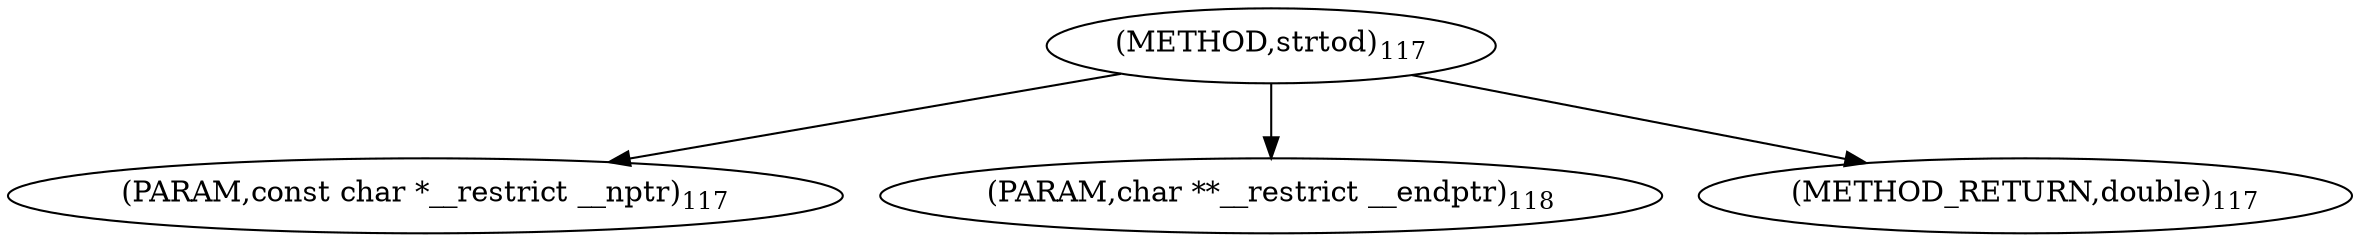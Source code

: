 digraph "strtod" {  
"4691" [label = <(METHOD,strtod)<SUB>117</SUB>> ]
"4692" [label = <(PARAM,const char *__restrict __nptr)<SUB>117</SUB>> ]
"4693" [label = <(PARAM,char **__restrict __endptr)<SUB>118</SUB>> ]
"4694" [label = <(METHOD_RETURN,double)<SUB>117</SUB>> ]
  "4691" -> "4692" 
  "4691" -> "4693" 
  "4691" -> "4694" 
}
